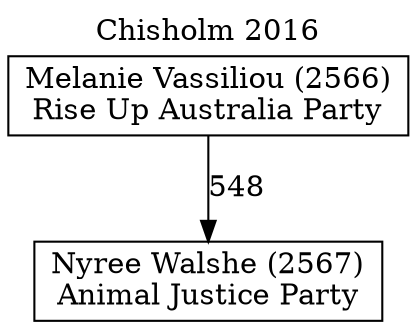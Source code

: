 // House preference flow
digraph "Nyree Walshe (2567)_Chisholm_2016" {
	graph [label="Chisholm 2016" labelloc=t mclimit=2]
	node [shape=box]
	"Nyree Walshe (2567)" [label="Nyree Walshe (2567)
Animal Justice Party"]
	"Melanie Vassiliou (2566)" [label="Melanie Vassiliou (2566)
Rise Up Australia Party"]
	"Melanie Vassiliou (2566)" -> "Nyree Walshe (2567)" [label=548]
}
